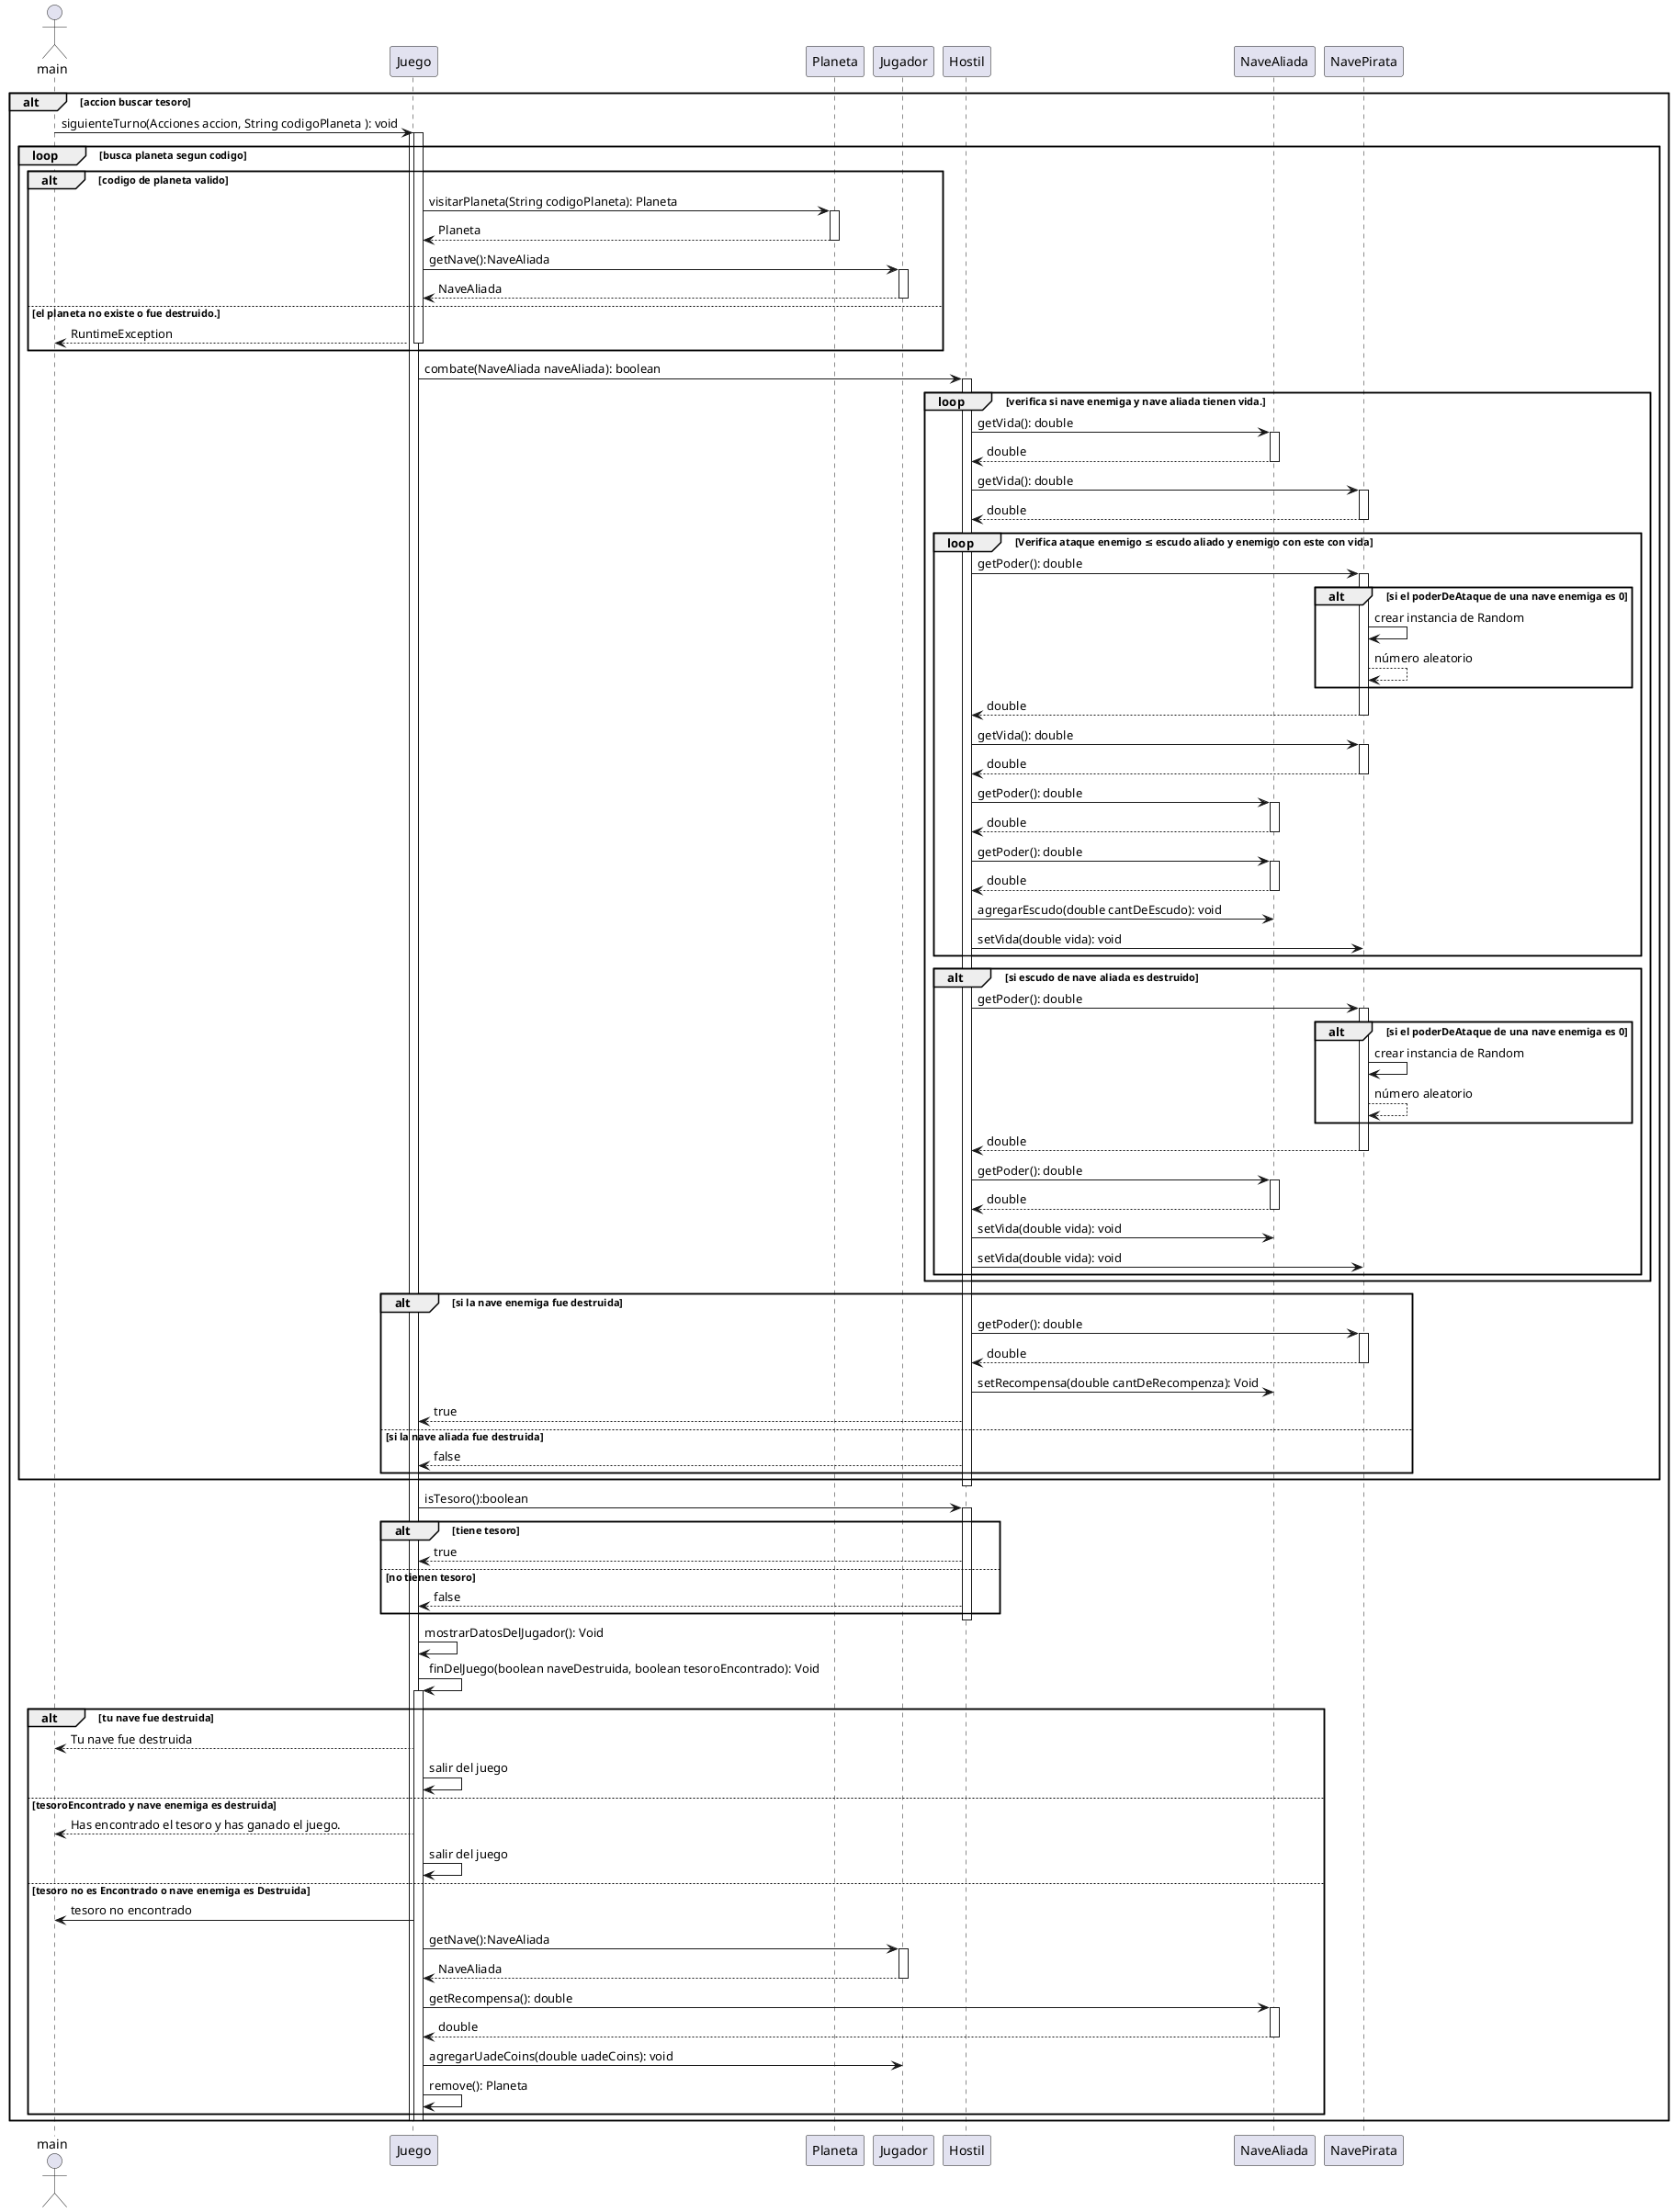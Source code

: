 @startuml
actor main

alt accion buscar tesoro

main->Juego: siguienteTurno(Acciones accion, String codigoPlaneta ): void
activate Juego
    loop busca planeta segun codigo
        alt codigo de planeta valido

            activate Juego
                Juego -> Planeta: visitarPlaneta(String codigoPlaneta): Planeta
            activate Planeta
                Planeta --> Juego: Planeta
            deactivate Planeta

            Juego -> Jugador : getNave():NaveAliada
            activate Jugador
            Jugador -->Juego: NaveAliada
            deactivate Jugador

        else el planeta no existe o fue destruido.
                Juego --> main : RuntimeException
            deactivate Juego
    end

Juego -> Hostil: combate(NaveAliada naveAliada): boolean
activate Hostil
    loop verifica si nave enemiga y nave aliada tienen vida.

        Hostil -> NaveAliada: getVida(): double
        activate NaveAliada
        NaveAliada --> Hostil: double
        deactivate NaveAliada

        Hostil -> NavePirata: getVida(): double
        activate NavePirata
        NavePirata --> Hostil: double
        deactivate NavePirata

            loop Verifica ataque enemigo ≤ escudo aliado y enemigo con este con vida

                Hostil -> NavePirata: getPoder(): double
                activate NavePirata
                alt si el poderDeAtaque de una nave enemiga es 0
                    NavePirata -> NavePirata: crear instancia de Random
                    NavePirata --> NavePirata: número aleatorio
                end
                NavePirata --> Hostil: double
                deactivate NavePirata

                Hostil -> NavePirata: getVida(): double
                activate NavePirata
                NavePirata --> Hostil: double
                deactivate NavePirata

                Hostil -> NaveAliada: getPoder(): double
                activate NaveAliada
                NaveAliada --> Hostil: double
                deactivate NaveAliada

                Hostil -> NaveAliada: getPoder(): double
                activate NaveAliada
                NaveAliada --> Hostil: double
                deactivate NaveAliada

                Hostil -> NaveAliada: agregarEscudo(double cantDeEscudo): void
                Hostil -> NavePirata: setVida(double vida): void
            end
            alt si escudo de nave aliada es destruido

                Hostil -> NavePirata: getPoder(): double
                activate NavePirata
                    alt si el poderDeAtaque de una nave enemiga es 0
                        NavePirata -> NavePirata: crear instancia de Random
                        NavePirata --> NavePirata: número aleatorio
                    end
                    NavePirata --> Hostil: double
                deactivate NavePirata

                Hostil -> NaveAliada: getPoder(): double
                activate NaveAliada
                NaveAliada --> Hostil: double
                deactivate NaveAliada
                Hostil -> NaveAliada: setVida(double vida): void
                Hostil -> NavePirata: setVida(double vida): void
            end
    end
    alt si la nave enemiga fue destruida
        Hostil -> NavePirata: getPoder(): double
        activate NavePirata
        NavePirata --> Hostil: double
        deactivate NavePirata
        Hostil -> NaveAliada: setRecompensa(double cantDeRecompenza): Void
        Hostil --> Juego : true
    else si la nave aliada fue destruida
        Hostil --> Juego : false
    end
    end
deactivate Hostil

Juego -> Hostil: isTesoro():boolean
    activate Hostil
    alt tiene tesoro
        Hostil-->Juego: true
    else no tienen tesoro
        Hostil-->Juego: false
    end
    deactivate Hostil

Juego->Juego: mostrarDatosDelJugador(): Void
Juego->Juego: finDelJuego(boolean naveDestruida, boolean tesoroEncontrado): Void
activate Juego
    alt tu nave fue destruida
        Juego --> main: Tu nave fue destruida
        Juego -> Juego: salir del juego

    else tesoroEncontrado y nave enemiga es destruida
        Juego --> main: Has encontrado el tesoro y has ganado el juego.
        Juego -> Juego: salir del juego

    else tesoro no es Encontrado o nave enemiga es Destruida
        Juego -> main: tesoro no encontrado
        Juego -> Jugador : getNave():NaveAliada
        activate Jugador
        Jugador -->Juego: NaveAliada
        deactivate Jugador

        Juego -> NaveAliada: getRecompensa(): double
        activate NaveAliada
        NaveAliada --> Juego: double
        deactivate NaveAliada
        Juego -> Jugador: agregarUadeCoins(double uadeCoins): void
        Juego -> Juego: remove(): Planeta
    end
deactivate Juego
deactivate Juego
end
@enduml
